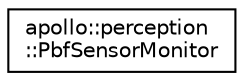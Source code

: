 digraph "Graphical Class Hierarchy"
{
  edge [fontname="Helvetica",fontsize="10",labelfontname="Helvetica",labelfontsize="10"];
  node [fontname="Helvetica",fontsize="10",shape=record];
  rankdir="LR";
  Node1 [label="apollo::perception\l::PbfSensorMonitor",height=0.2,width=0.4,color="black", fillcolor="white", style="filled",URL="$classapollo_1_1perception_1_1PbfSensorMonitor.html"];
}
